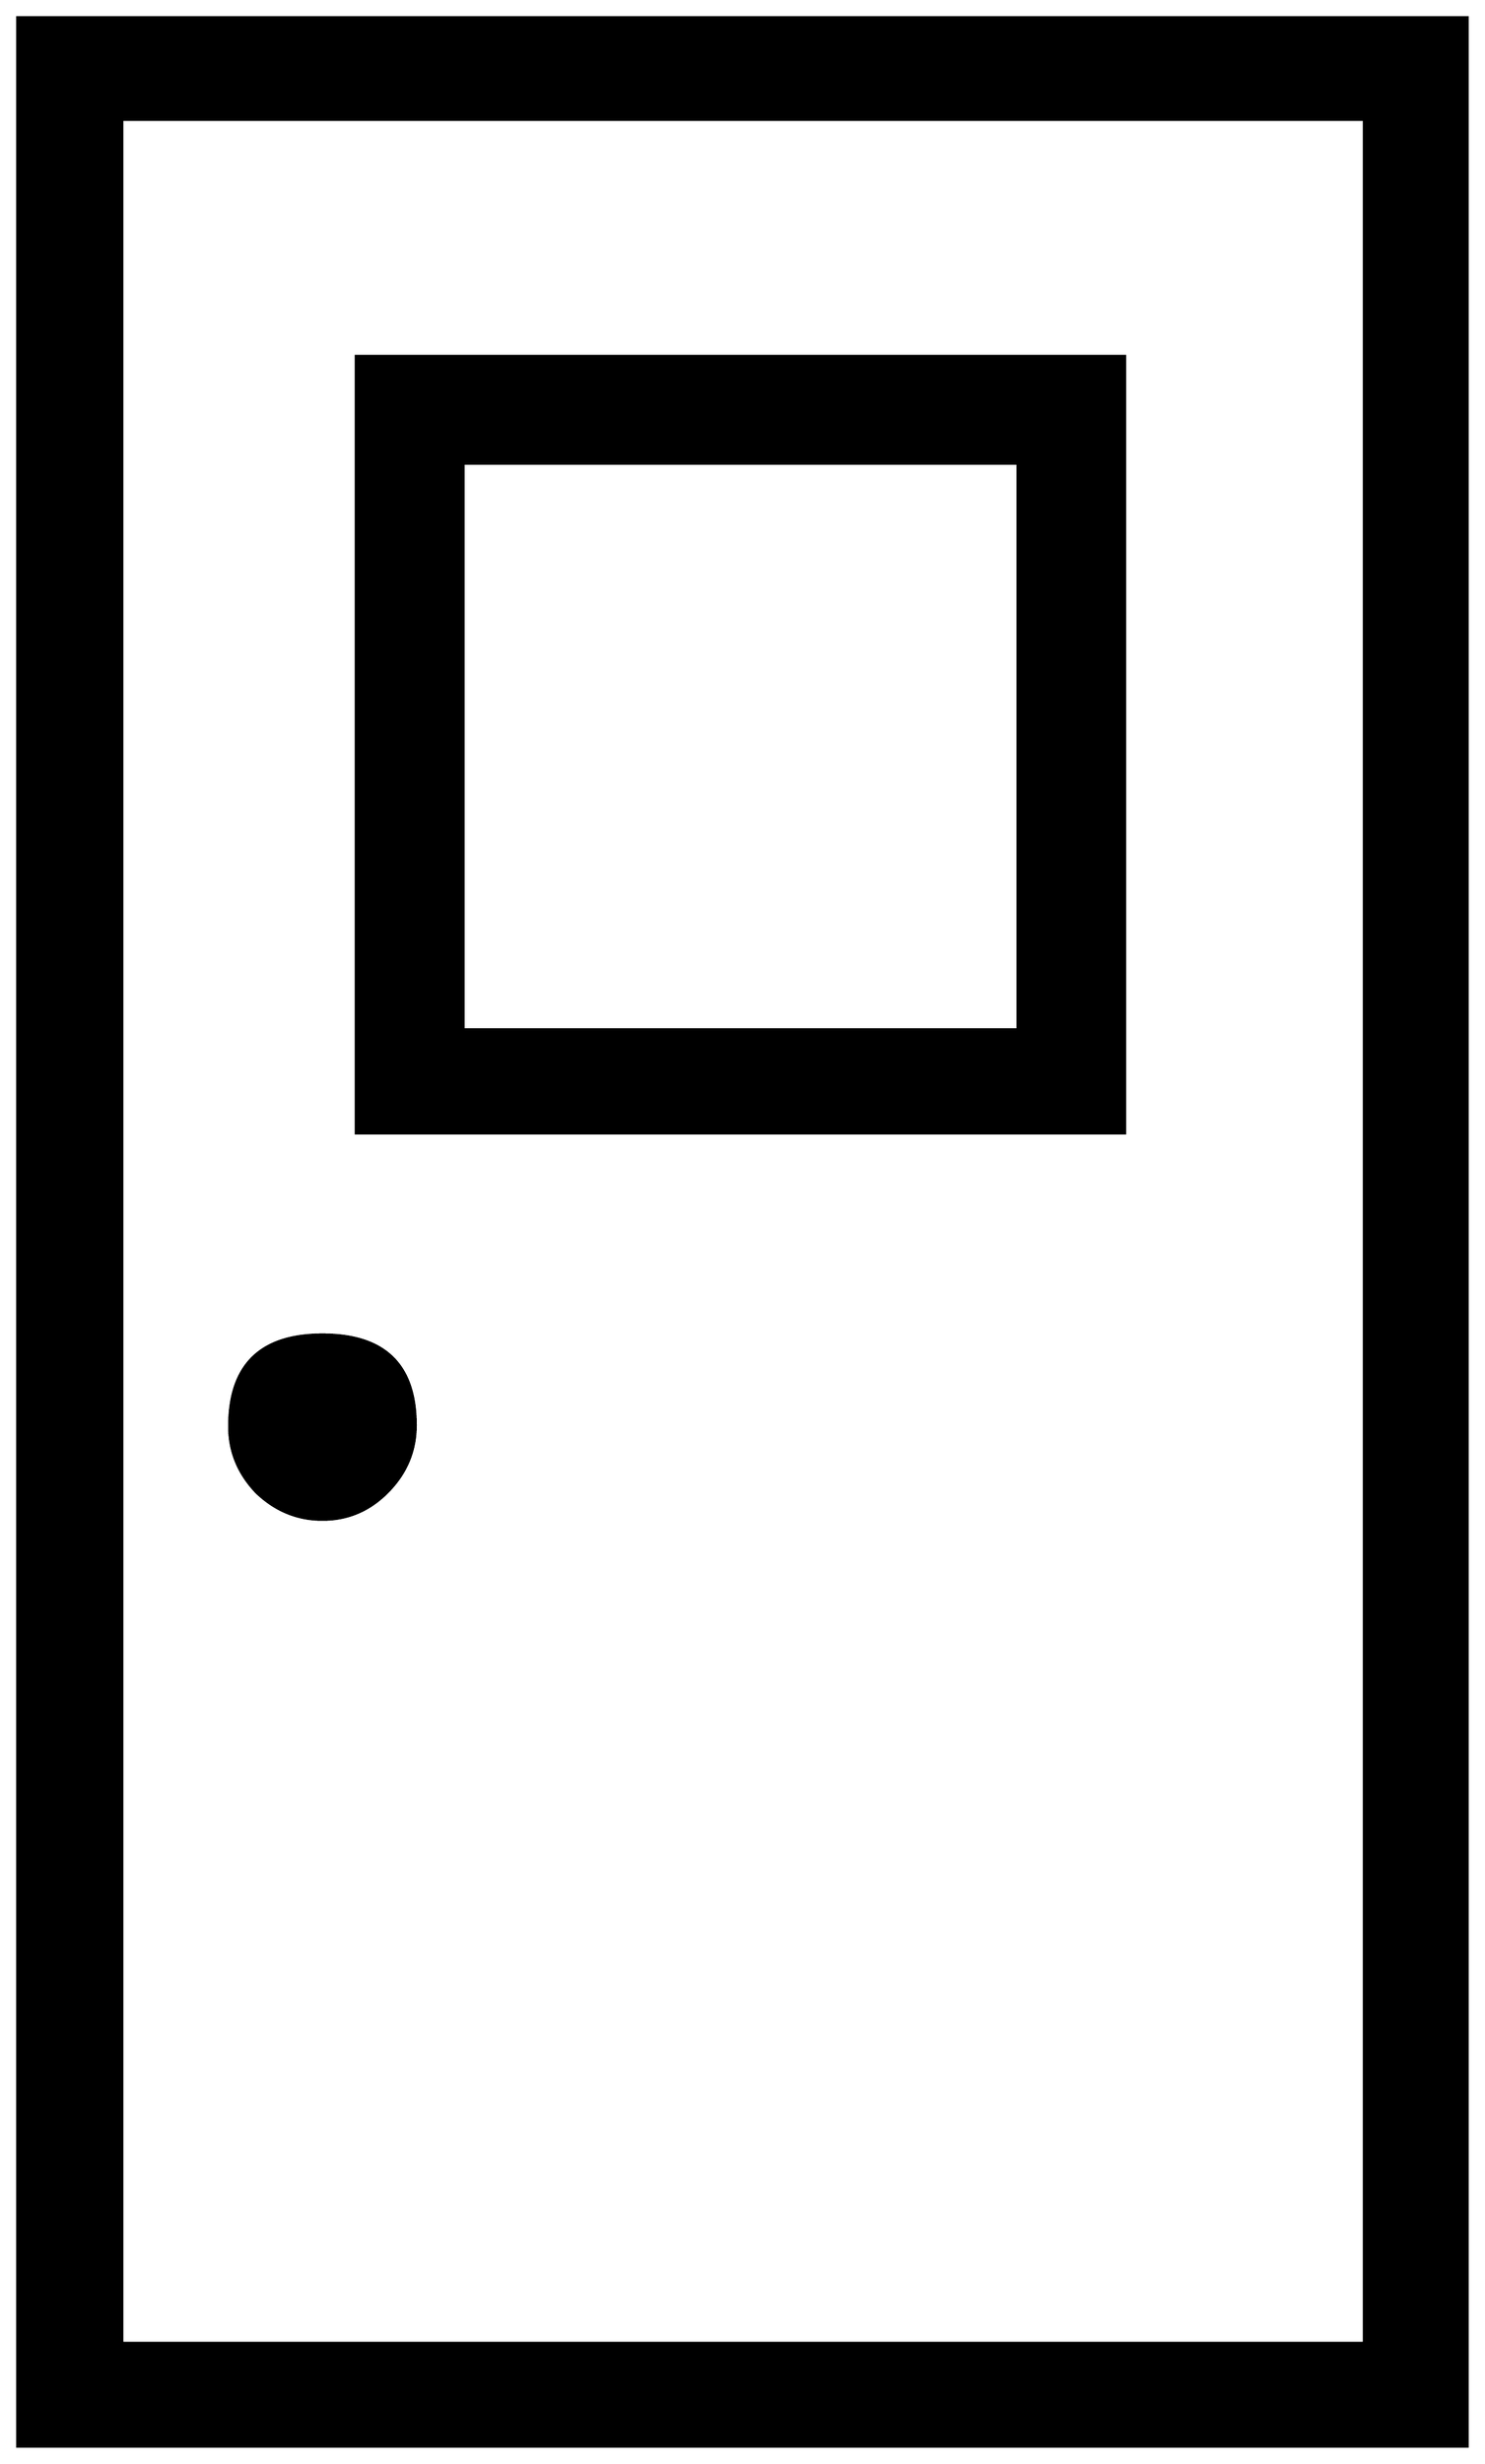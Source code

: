 


\begin{tikzpicture}[y=0.80pt, x=0.80pt, yscale=-1.0, xscale=1.0, inner sep=0pt, outer sep=0pt]
\begin{scope}[shift={(100.0,1716.0)},nonzero rule]
  \path[draw=.,fill=.,line width=1.600pt] (1204.0,347.0) --
    (82.0,347.0) -- (82.0,-1532.0) -- (1204.0,-1532.0) --
    (1204.0,347.0) -- cycle(1124.0,267.0) -- (1124.0,-1453.0) --
    (163.0,-1453.0) -- (163.0,267.0) -- (1124.0,267.0) --
    cycle(939.0,-669.0) -- (344.0,-669.0) -- (344.0,-1270.0) --
    (939.0,-1270.0) -- (939.0,-669.0) -- cycle(390.0,-443.0) ..
    controls (390.0,-423.0) and (382.667,-405.667) .. (368.0,-391.0)
    .. controls (354.0,-377.0) and (337.333,-370.0) ..
    (318.0,-370.0) .. controls (298.667,-370.0) and (281.667,-377.0)
    .. (267.0,-391.0) .. controls (253.0,-405.667) and
    (246.0,-422.667) .. (246.0,-442.0) .. controls (246.0,-489.333)
    and (270.0,-513.0) .. (318.0,-513.0) .. controls
    (366.0,-513.0) and (390.0,-489.667) .. (390.0,-443.0) --
    cycle(856.0,-749.0) -- (856.0,-1187.0) -- (427.0,-1187.0) --
    (427.0,-749.0) -- (856.0,-749.0) -- cycle;
\end{scope}

\end{tikzpicture}

